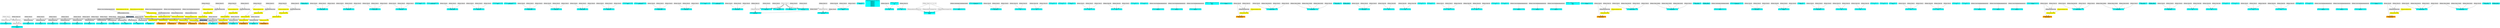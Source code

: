 digraph G {
node0 [shape="box" color="cyan" style="filled" label="VFXExpressionCombine Float2
Count_a"]
node1 [shape="box" label="VFXExpressionMax Float"]
node2 [shape="box" label="VFXValue`1 Float (3)"]
node3 [shape="box" color="lightslategray" style="filled" label="VFXValue`1 Float (0)"]
node4 [shape="box" color="cyan" style="filled" label="VFXExpressionCombine Float2
Delay_a"]
node5 [shape="box" color="lightgray" style="filled" label="VFXExpressionMax Float"]
node6 [shape="box" color="lightgray" style="filled" label="VFXValue`1 Float (0)"]
node7 [shape="box" color="cyan" style="filled" label="VFXExpressionCombine Float2
Count_a"]
node8 [shape="box" color="lightgray" style="filled" label="VFXExpressionMax Float"]
node9 [shape="box" color="lightgray" style="filled" label="VFXValue`1 Float (3)"]
node10 [shape="box" color="cyan" style="filled" label="VFXExpressionCombine Float2
Delay_a"]
node11 [shape="box" color="lightgray" style="filled" label="VFXExpressionMax Float"]
node12 [shape="box" color="lightgray" style="filled" label="VFXValue`1 Float (0)"]
node13 [shape="box" color="cyan" style="filled" label="VFXExpressionCombine Float2
Count_a"]
node14 [shape="box" color="lightgray" style="filled" label="VFXExpressionMax Float"]
node15 [shape="box" color="lightgray" style="filled" label="VFXValue`1 Float (3)"]
node16 [shape="box" color="cyan" style="filled" label="VFXExpressionCombine Float2
Delay_a"]
node17 [shape="box" color="lightgray" style="filled" label="VFXExpressionMax Float"]
node18 [shape="box" color="lightgray" style="filled" label="VFXValue`1 Float (0)"]
node19 [shape="box" color="cyan" style="filled" label="VFXExpressionCombine Float2
Count_a"]
node20 [shape="box" label="VFXExpressionMax Float"]
node21 [shape="box" label="VFXExpressionMul Float"]
node22 [shape="box" color="lightgray" style="filled" label="VFXValue`1 Float (1,67)"]
node23 [shape="box" color="cyan" style="filled" label="VFXExpressionCombine Float2
Delay_a"]
node24 [shape="box" color="lightgray" style="filled" label="VFXExpressionMax Float"]
node25 [shape="box" color="lightgray" style="filled" label="VFXValue`1 Float (0)"]
node26 [shape="box" color="cyan" style="filled" label="VFXValue`1 Float (0,1)
DelayBeforeLoop"]
node27 [shape="box" color="cyan" style="filled" label="VFXExpressionCombine Float2
Count_a"]
node28 [shape="box" color="lightgray" style="filled" label="VFXExpressionMax Float"]
node29 [shape="box" color="lightgray" style="filled" label="VFXValue`1 Float (3)"]
node30 [shape="box" color="cyan" style="filled" label="VFXExpressionCombine Float2
Delay_a"]
node31 [shape="box" color="lightgray" style="filled" label="VFXExpressionMax Float"]
node32 [shape="box" color="lightgray" style="filled" label="VFXValue`1 Float (0)"]
node33 [shape="box" color="cyan" style="filled" label="VFXExpressionCombine Float2
Count_a"]
node34 [shape="box" color="lightgray" style="filled" label="VFXExpressionMax Float"]
node35 [shape="box" color="lightgray" style="filled" label="VFXValue`1 Float (3)"]
node36 [shape="box" color="cyan" style="filled" label="VFXExpressionCombine Float2
Delay_a"]
node37 [shape="box" color="lightgray" style="filled" label="VFXExpressionMax Float"]
node38 [shape="box" color="lightgray" style="filled" label="VFXValue`1 Float (0)"]
node39 [shape="box" color="cyan" style="filled" label="VFXExpressionCombine Float3
bounds_center"]
node40 [shape="box" color="lightgray" style="filled" label="VFXValue`1 Float (0)"]
node41 [shape="box" color="lightgray" style="filled" label="VFXValue`1 Float (1)"]
node42 [shape="box" color="lightgray" style="filled" label="VFXValue`1 Float (0)"]
node43 [shape="box" color="cyan" style="filled" label="VFXExpressionCombine Float3
bounds_size"]
node44 [shape="box" color="lightgray" style="filled" label="VFXValue`1 Float (2)"]
node45 [shape="box" color="lightgray" style="filled" label="VFXValue`1 Float (3)"]
node46 [shape="box" color="lightgray" style="filled" label="VFXValue`1 Float (2)"]
node47 [shape="box" color="cyan" style="filled" label="VFXExpressionCombine Float3
bounds_center"]
node48 [shape="box" color="lightgray" style="filled" label="VFXValue`1 Float (0)"]
node49 [shape="box" color="lightgray" style="filled" label="VFXValue`1 Float (1)"]
node50 [shape="box" color="lightgray" style="filled" label="VFXValue`1 Float (0)"]
node51 [shape="box" color="cyan" style="filled" label="VFXExpressionCombine Float3
bounds_size"]
node52 [shape="box" color="lightgray" style="filled" label="VFXValue`1 Float (2)"]
node53 [shape="box" color="lightgray" style="filled" label="VFXValue`1 Float (3)"]
node54 [shape="box" color="lightgray" style="filled" label="VFXValue`1 Float (2)"]
node55 [shape="box" color="cyan" style="filled" label="VFXMeshValue Mesh (19658)
mesh"]
node56 [shape="box" color="cyan" style="filled" label="VFXValue`1 Uint32 (4294967295)
subMeshMask"]
node57 [shape="box" color="cyan" style="filled" label="VFXExpressionCombine Float3
bounds_center"]
node58 [shape="box" color="lightgray" style="filled" label="VFXValue`1 Float (0)"]
node59 [shape="box" color="lightgray" style="filled" label="VFXValue`1 Float (1)"]
node60 [shape="box" color="lightgray" style="filled" label="VFXValue`1 Float (0)"]
node61 [shape="box" color="cyan" style="filled" label="VFXExpressionCombine Float3
bounds_size"]
node62 [shape="box" color="lightgray" style="filled" label="VFXValue`1 Float (2)"]
node63 [shape="box" color="lightgray" style="filled" label="VFXValue`1 Float (3)"]
node64 [shape="box" color="lightgray" style="filled" label="VFXValue`1 Float (2)"]
node65 [shape="box" color="cyan" style="filled" label="VFXMeshValue Mesh (21586)
mesh"]
node66 [shape="box" color="cyan" style="filled" label="VFXValue`1 Uint32 (4294967295)
subMeshMask"]
node67 [shape="box" color="cyan" style="filled" label="VFXExpressionCombine Float3
bounds_center"]
node68 [shape="box" color="lightgray" style="filled" label="VFXValue`1 Float (0)"]
node69 [shape="box" color="lightgray" style="filled" label="VFXValue`1 Float (1)"]
node70 [shape="box" color="lightgray" style="filled" label="VFXValue`1 Float (0)"]
node71 [shape="box" color="cyan" style="filled" label="VFXExpressionCombine Float3
bounds_size"]
node72 [shape="box" color="lightgray" style="filled" label="VFXValue`1 Float (2)"]
node73 [shape="box" color="lightgray" style="filled" label="VFXValue`1 Float (3)"]
node74 [shape="box" color="lightgray" style="filled" label="VFXValue`1 Float (2)"]
node75 [shape="box" color="cyan" style="filled" label="VFXExpressionCombine Float3
bounds_center"]
node76 [shape="box" color="lightgray" style="filled" label="VFXValue`1 Float (0)"]
node77 [shape="box" color="lightgray" style="filled" label="VFXValue`1 Float (1)"]
node78 [shape="box" color="lightgray" style="filled" label="VFXValue`1 Float (0)"]
node79 [shape="box" color="cyan" style="filled" label="VFXExpressionCombine Float3
bounds_size"]
node80 [shape="box" color="lightgray" style="filled" label="VFXValue`1 Float (2)"]
node81 [shape="box" color="lightgray" style="filled" label="VFXValue`1 Float (3)"]
node82 [shape="box" color="lightgray" style="filled" label="VFXValue`1 Float (2)"]
node83 [shape="box" color="cyan" style="filled" label="VFXMeshValue Mesh (19658)
mesh"]
node84 [shape="box" color="cyan" style="filled" label="VFXValue`1 Uint32 (4294967295)
subMeshMask"]
node85 [shape="box" color="cyan" style="filled" label="VFXExpressionCombine Float3
bounds_center"]
node86 [shape="box" color="lightgray" style="filled" label="VFXValue`1 Float (0)"]
node87 [shape="box" color="lightgray" style="filled" label="VFXValue`1 Float (1)"]
node88 [shape="box" color="lightgray" style="filled" label="VFXValue`1 Float (0)"]
node89 [shape="box" color="cyan" style="filled" label="VFXExpressionCombine Float3
bounds_size"]
node90 [shape="box" color="lightgray" style="filled" label="VFXValue`1 Float (2)"]
node91 [shape="box" color="lightgray" style="filled" label="VFXValue`1 Float (3)"]
node92 [shape="box" color="lightgray" style="filled" label="VFXValue`1 Float (2)"]
node93 [shape="box" color="cyan" style="filled" label="VFXMeshValue Mesh (21586)
mesh"]
node94 [shape="box" color="cyan" style="filled" label="VFXValue`1 Uint32 (4294967295)
subMeshMask"]
node95 [shape="box" color="cyan" style="filled" label="VFXExpressionCombine Float3
Box_center_a"]
node96 [shape="box" color="lightgray" style="filled" label="VFXValue`1 Float (0)"]
node97 [shape="box" color="lightgray" style="filled" label="VFXValue`1 Float (0)"]
node98 [shape="box" color="lightgray" style="filled" label="VFXValue`1 Float (0)"]
node99 [shape="box" color="cyan" style="filled" label="VFXExpressionCombine Float3
Box_size_a"]
node100 [shape="box" label="VFXValue`1 Float (1)"]
node101 [shape="box" color="lightgray" style="filled" label="VFXValue`1 Float (0)"]
node102 [shape="box" color="cyan" style="filled" label="VFXExpressionCombine Float3
Angle_b"]
node103 [shape="box" color="lightgray" style="filled" label="VFXValue`1 Float (90)"]
node104 [shape="box" color="lightgray" style="filled" label="VFXValue`1 Float (0)"]
node105 [shape="box" color="lightgray" style="filled" label="VFXValue`1 Float (0)"]
node106 [shape="box" color="cyan" style="filled" label="VFXValue`1 Float (3)
Lifetime_c"]
node107 [shape="box" color="cyan" style="filled" label="VFXBuiltInExpression Float (DeltaTime)
deltaTime_a
deltaTime_a
deltaTime_b
deltaTime_a
deltaTime_a
deltaTime_a
deltaTime_b
deltaTime_a"]
node108 [shape="box" color="cyan" style="filled" label="VFXValue`1 Float (2,5)
A_a
A_a"]
node109 [shape="box" color="cyan" style="filled" label="VFXExpressionMul Float
B_a"]
node110 [shape="box" color="lightgray" style="filled" label="VFXValue`1 Float (1,5)"]
node111 [shape="box" color="cyan" style="filled" label="VFXExpressionCombine Float3
Color_b
Color_b"]
node112 [shape="box" label="VFXExpressionExtractComponent Float"]
node113 [shape="box" label="VFXValue`1 Float4 ((1.4, 3.7, 4.2, 1.0))"]
node114 [shape="box" label="VFXExpressionExtractComponent Float"]
node115 [shape="box" label="VFXExpressionExtractComponent Float"]
node116 [shape="box" color="cyan" style="filled" label="VFXExpressionBakeGradient Float
Color_c"]
node117 [shape="box" color="lightgray" style="filled" label="VFXValue`1 ColorGradient (UnityEngine.Gradient)"]
node118 [shape="box" color="cyan" style="filled" label="VFXTexture2DValue Texture2D (796)
mainTexture"]
node119 [shape="box" color="cyan" style="filled" label="VFXExpressionCombine Float3
Box_center_a"]
node120 [shape="box" color="lightgray" style="filled" label="VFXValue`1 Float (0)"]
node121 [shape="box" color="lightgray" style="filled" label="VFXValue`1 Float (0)"]
node122 [shape="box" color="lightgray" style="filled" label="VFXValue`1 Float (0)"]
node123 [shape="box" color="cyan" style="filled" label="VFXExpressionCombine Float3
Box_size_a"]
node124 [shape="box" color="lightgray" style="filled" label="VFXValue`1 Float (0)"]
node125 [shape="box" color="cyan" style="filled" label="VFXExpressionCombine Float2
A_b"]
node126 [shape="box" color="lightgray" style="filled" label="VFXValue`1 Float (-75)"]
node127 [shape="box" color="lightgray" style="filled" label="VFXValue`1 Float (20)"]
node128 [shape="box" color="cyan" style="filled" label="VFXExpressionCombine Float2
B_b"]
node129 [shape="box" color="lightgray" style="filled" label="VFXValue`1 Float (-105)"]
node130 [shape="box" color="lightgray" style="filled" label="VFXValue`1 Float (-20)"]
node131 [shape="box" color="cyan" style="filled" label="VFXValue`1 Float (1,6)
A_c"]
node132 [shape="box" color="cyan" style="filled" label="VFXValue`1 Float (1,8)
B_c"]
node133 [shape="box" color="cyan" style="filled" label="VFXValue`1 Float (10)
Rate_a"]
node134 [shape="box" color="cyan" style="filled" label="VFXExpressionCombine Float3
A_a"]
node135 [shape="box" color="lightgray" style="filled" label="VFXValue`1 Float (1)"]
node136 [shape="box" color="lightgray" style="filled" label="VFXValue`1 Float (1)"]
node137 [shape="box" color="lightgray" style="filled" label="VFXValue`1 Float (1)"]
node138 [shape="box" color="cyan" style="filled" label="VFXExpressionCombine Float3
B_a"]
node139 [shape="box" color="lightgray" style="filled" label="VFXValue`1 Float (0,8)"]
node140 [shape="box" color="lightgray" style="filled" label="VFXValue`1 Float (0,8)"]
node141 [shape="box" color="lightgray" style="filled" label="VFXValue`1 Float (1)"]
node142 [shape="box" color="cyan" style="filled" label="VFXValue`1 Float (0,1)
A_b"]
node143 [shape="box" color="cyan" style="filled" label="VFXValue`1 Float (0,3)
B_b"]
node144 [shape="box" color="cyan" style="filled" label="VFXExpressionBakeCurve Float4
Scale_x_c"]
node145 [shape="box" color="lightgray" style="filled" label="VFXValue`1 Curve (UnityEngine.AnimationCurve)"]
node146 [shape="box" color="cyan" style="filled" label="VFXExpressionBakeCurve Float4
Scale_y_c"]
node147 [shape="box" color="lightgray" style="filled" label="VFXValue`1 Curve (UnityEngine.AnimationCurve)"]
node148 [shape="box" color="cyan" style="filled" label="VFXExpressionBakeCurve Float4
Scale_z_c"]
node149 [shape="box" color="lightgray" style="filled" label="VFXValue`1 Curve (UnityEngine.AnimationCurve)"]
node150 [shape="box" color="cyan" style="filled" label="VFXValue`1 Float4 ((0.5, 1.3, 2.0, 1.0))
Color_
Color_"]
node151 [shape="box" color="cyan" style="filled" label="VFXTexture2DValue Texture2D (0)
MainTex_"]
node152 [shape="box" color="cyan" style="filled" label="VFXExpressionMin Float
AlphaClip_"]
node153 [shape="box" color="lightgray" style="filled" label="VFXExpressionMax Float"]
node154 [shape="box" color="lightgray" style="filled" label="VFXValue`1 Float (0,62)"]
node155 [shape="box" color="lightslategray" style="filled" label="VFXValue`1 Float (1)"]
node156 [shape="box" color="orange" style="filled" label="VFXExpressionMin Float
DissolveCount_"]
node157 [shape="box" color="yellow" style="filled" label="VFXExpressionMax Float"]
node158 [shape="box" color="yellow" style="filled" label="VFXExpressionSampleCurve Float"]
node159 [shape="box" color="lightgray" style="filled" label="VFXExpressionBakeCurve Float4"]
node160 [shape="box" color="lightgray" style="filled" label="VFXValue`1 Curve (UnityEngine.AnimationCurve)"]
node161 [shape="box" color="yellow" style="filled" label="VFXExpressionDivide Float"]
node162 [shape="box" color="yellow" style="filled" label="VFXAttributeExpression Float (age)"]
node163 [shape="box" color="yellow" style="filled" label="VFXAttributeExpression Float (lifetime)"]
node164 [shape="box" color="orange" style="filled" label="VFXExpressionMin Float
DissolveWidth_"]
node165 [shape="box" color="yellow" style="filled" label="VFXExpressionMax Float"]
node166 [shape="box" color="yellow" style="filled" label="VFXExpressionAdd Float"]
node167 [shape="box" color="lightgray" style="filled" label="VFXValue`1 Float (0,2)"]
node168 [shape="box" color="yellow" style="filled" label="VFXExpressionMul Float"]
node169 [shape="box" color="yellow" style="filled" label="VFXExpressionRandom Float"]
node170 [shape="box" color="lightgray" style="filled" label="VFXExpressionSubtract Float"]
node171 [shape="box" color="lightgray" style="filled" label="VFXValue`1 Float (0,7)"]
node172 [shape="box" color="orange" style="filled" label="VFXExpressionAdd Float
DissolveScale_"]
node173 [shape="box" color="lightgray" style="filled" label="VFXValue`1 Float (8)"]
node174 [shape="box" color="yellow" style="filled" label="VFXExpressionMul Float"]
node175 [shape="box" color="yellow" style="filled" label="VFXExpressionRandom Float"]
node176 [shape="box" color="lightgray" style="filled" label="VFXExpressionSubtract Float"]
node177 [shape="box" color="lightgray" style="filled" label="VFXValue`1 Float (12)"]
node178 [shape="box" color="cyan" style="filled" label="VFXExpressionCombine Float4
DissolveColor_"]
node179 [shape="box" color="lightgray" style="filled" label="VFXValue`1 Float (0)"]
node180 [shape="box" color="lightgray" style="filled" label="VFXValue`1 Float (0,642719)"]
node181 [shape="box" color="lightgray" style="filled" label="VFXValue`1 Float (1)"]
node182 [shape="box" color="lightgray" style="filled" label="VFXValue`1 Float (0)"]
node183 [shape="box" color="cyan" style="filled" label="VFXExpressionCombine Float4
FresnelColor_"]
node184 [shape="box" color="lightgray" style="filled" label="VFXValue`1 Float (1,209014)"]
node185 [shape="box" color="lightgray" style="filled" label="VFXValue`1 Float (1,730332)"]
node186 [shape="box" color="lightgray" style="filled" label="VFXValue`1 Float (2,42912)"]
node187 [shape="box" color="lightgray" style="filled" label="VFXValue`1 Float (0)"]
node188 [shape="box" color="cyan" style="filled" label="VFXValue`1 Float (-0,6)
FresnelPower_"]
node189 [shape="box" color="cyan" style="filled" label="VFXValue`1 Float (2)
FresnelMaskPower_"]
node190 [shape="box" color="cyan" style="filled" label="VFXExpressionCombine Float3
Box_center_a"]
node191 [shape="box" color="lightgray" style="filled" label="VFXValue`1 Float (0)"]
node192 [shape="box" color="lightgray" style="filled" label="VFXValue`1 Float (0)"]
node193 [shape="box" color="lightgray" style="filled" label="VFXValue`1 Float (0)"]
node194 [shape="box" color="cyan" style="filled" label="VFXExpressionCombine Float3
Box_size_a"]
node195 [shape="box" label="VFXExpressionMul Float"]
node196 [shape="box" color="lightgray" style="filled" label="VFXValue`1 Float (1,2)"]
node197 [shape="box" color="lightgray" style="filled" label="VFXValue`1 Float (0)"]
node198 [shape="box" color="cyan" style="filled" label="VFXExpressionCombine Float2
A_b"]
node199 [shape="box" color="lightgray" style="filled" label="VFXValue`1 Float (-90)"]
node200 [shape="box" color="lightgray" style="filled" label="VFXValue`1 Float (360)"]
node201 [shape="box" color="cyan" style="filled" label="VFXExpressionCombine Float2
B_b"]
node202 [shape="box" color="lightgray" style="filled" label="VFXValue`1 Float (-90)"]
node203 [shape="box" color="lightgray" style="filled" label="VFXValue`1 Float (-360)"]
node204 [shape="box" color="cyan" style="filled" label="VFXValue`1 Float (2,3)
A_c"]
node205 [shape="box" color="cyan" style="filled" label="VFXValue`1 Float (2,5)
B_c"]
node206 [shape="box" color="cyan" style="filled" label="VFXExpressionCombine Float3
A_a"]
node207 [shape="box" color="lightgray" style="filled" label="VFXValue`1 Float (1)"]
node208 [shape="box" color="lightgray" style="filled" label="VFXValue`1 Float (1)"]
node209 [shape="box" color="lightgray" style="filled" label="VFXValue`1 Float (0,8)"]
node210 [shape="box" color="cyan" style="filled" label="VFXExpressionCombine Float3
B_a"]
node211 [shape="box" color="lightgray" style="filled" label="VFXValue`1 Float (0,8)"]
node212 [shape="box" color="lightgray" style="filled" label="VFXValue`1 Float (0,8)"]
node213 [shape="box" color="lightgray" style="filled" label="VFXValue`1 Float (0,6)"]
node214 [shape="box" color="cyan" style="filled" label="VFXValue`1 Float (0,2)
A_b"]
node215 [shape="box" color="cyan" style="filled" label="VFXValue`1 Float (0,4)
B_b"]
node216 [shape="box" color="cyan" style="filled" label="VFXExpressionBakeCurve Float4
Scale_x_c"]
node217 [shape="box" color="lightgray" style="filled" label="VFXValue`1 Curve (UnityEngine.AnimationCurve)"]
node218 [shape="box" color="cyan" style="filled" label="VFXExpressionBakeCurve Float4
Scale_y_c"]
node219 [shape="box" color="lightgray" style="filled" label="VFXValue`1 Curve (UnityEngine.AnimationCurve)"]
node220 [shape="box" color="cyan" style="filled" label="VFXExpressionBakeCurve Float4
Scale_z_c"]
node221 [shape="box" color="lightgray" style="filled" label="VFXValue`1 Curve (UnityEngine.AnimationCurve)"]
node222 [shape="box" color="cyan" style="filled" label="VFXValue`1 Float4 ((1.2, 1.5, 1.7, 1.0))
Color_
Color_"]
node223 [shape="box" color="cyan" style="filled" label="VFXTexture2DValue Texture2D (0)
MainTex_"]
node224 [shape="box" color="cyan" style="filled" label="VFXExpressionMin Float
AlphaClip_"]
node225 [shape="box" color="lightgray" style="filled" label="VFXExpressionMax Float"]
node226 [shape="box" color="lightgray" style="filled" label="VFXValue`1 Float (0,62)"]
node227 [shape="box" color="orange" style="filled" label="VFXExpressionMin Float
DissolveCount_"]
node228 [shape="box" color="yellow" style="filled" label="VFXExpressionMax Float"]
node229 [shape="box" color="yellow" style="filled" label="VFXExpressionSampleCurve Float"]
node230 [shape="box" color="lightgray" style="filled" label="VFXExpressionBakeCurve Float4"]
node231 [shape="box" color="lightgray" style="filled" label="VFXValue`1 Curve (UnityEngine.AnimationCurve)"]
node232 [shape="box" color="orange" style="filled" label="VFXExpressionMin Float
DissolveWidth_"]
node233 [shape="box" color="yellow" style="filled" label="VFXExpressionMax Float"]
node234 [shape="box" color="yellow" style="filled" label="VFXExpressionAdd Float"]
node235 [shape="box" color="lightgray" style="filled" label="VFXValue`1 Float (0,2)"]
node236 [shape="box" color="yellow" style="filled" label="VFXExpressionMul Float"]
node237 [shape="box" color="yellow" style="filled" label="VFXExpressionRandom Float"]
node238 [shape="box" color="lightgray" style="filled" label="VFXExpressionSubtract Float"]
node239 [shape="box" color="lightgray" style="filled" label="VFXValue`1 Float (0,7)"]
node240 [shape="box" color="orange" style="filled" label="VFXExpressionAdd Float
DissolveScale_"]
node241 [shape="box" color="lightgray" style="filled" label="VFXValue`1 Float (8)"]
node242 [shape="box" color="yellow" style="filled" label="VFXExpressionMul Float"]
node243 [shape="box" color="yellow" style="filled" label="VFXExpressionRandom Float"]
node244 [shape="box" color="lightgray" style="filled" label="VFXExpressionSubtract Float"]
node245 [shape="box" color="lightgray" style="filled" label="VFXValue`1 Float (12)"]
node246 [shape="box" color="cyan" style="filled" label="VFXExpressionCombine Float4
DissolveColor_"]
node247 [shape="box" color="lightgray" style="filled" label="VFXValue`1 Float (0)"]
node248 [shape="box" color="lightgray" style="filled" label="VFXValue`1 Float (0,642719)"]
node249 [shape="box" color="lightgray" style="filled" label="VFXValue`1 Float (1)"]
node250 [shape="box" color="lightgray" style="filled" label="VFXValue`1 Float (0)"]
node251 [shape="box" color="cyan" style="filled" label="VFXExpressionCombine Float4
FresnelColor_"]
node252 [shape="box" color="lightgray" style="filled" label="VFXValue`1 Float (1,209014)"]
node253 [shape="box" color="lightgray" style="filled" label="VFXValue`1 Float (1,730332)"]
node254 [shape="box" color="lightgray" style="filled" label="VFXValue`1 Float (2,42912)"]
node255 [shape="box" color="lightgray" style="filled" label="VFXValue`1 Float (0)"]
node256 [shape="box" color="cyan" style="filled" label="VFXValue`1 Float (-0,6)
FresnelPower_"]
node257 [shape="box" color="cyan" style="filled" label="VFXValue`1 Float (0)
FresnelMaskPower_"]
node258 [shape="box" color="cyan" style="filled" label="VFXExpressionMul Float
B_a"]
node259 [shape="box" color="lightgray" style="filled" label="VFXValue`1 Float (1,5)"]
node260 [shape="box" color="cyan" style="filled" label="VFXExpressionBakeGradient Float
Color_c"]
node261 [shape="box" color="lightgray" style="filled" label="VFXValue`1 ColorGradient (UnityEngine.Gradient)"]
node262 [shape="box" color="cyan" style="filled" label="VFXTexture2DValue Texture2D (796)
mainTexture"]
node263 [shape="box" color="cyan" style="filled" label="VFXExpressionCombine Float3
Box_center_a"]
node264 [shape="box" color="lightgray" style="filled" label="VFXValue`1 Float (0)"]
node265 [shape="box" color="lightgray" style="filled" label="VFXValue`1 Float (0)"]
node266 [shape="box" color="lightgray" style="filled" label="VFXValue`1 Float (0)"]
node267 [shape="box" color="cyan" style="filled" label="VFXExpressionCombine Float3
Box_size_a"]
node268 [shape="box" color="lightgray" style="filled" label="VFXValue`1 Float (0)"]
node269 [shape="box" color="cyan" style="filled" label="VFXExpressionCombine Float3
Angle_b"]
node270 [shape="box" color="lightgray" style="filled" label="VFXValue`1 Float (90)"]
node271 [shape="box" color="lightgray" style="filled" label="VFXValue`1 Float (0)"]
node272 [shape="box" color="lightgray" style="filled" label="VFXValue`1 Float (0)"]
node273 [shape="box" color="cyan" style="filled" label="VFXValue`1 Float (3)
Lifetime_c"]
node274 [shape="box" color="cyan" style="filled" label="VFXExpressionCombine Float3
Box_center_a"]
node275 [shape="box" color="lightgray" style="filled" label="VFXValue`1 Float (0)"]
node276 [shape="box" color="lightgray" style="filled" label="VFXValue`1 Float (0)"]
node277 [shape="box" color="lightgray" style="filled" label="VFXValue`1 Float (0)"]
node278 [shape="box" color="cyan" style="filled" label="VFXExpressionCombine Float3
Box_size_a"]
node279 [shape="box" color="lightgray" style="filled" label="VFXValue`1 Float (0)"]
node280 [shape="box" color="cyan" style="filled" label="VFXExpressionCombine Float2
A_b"]
node281 [shape="box" color="lightgray" style="filled" label="VFXValue`1 Float (-75)"]
node282 [shape="box" color="lightgray" style="filled" label="VFXValue`1 Float (20)"]
node283 [shape="box" color="cyan" style="filled" label="VFXExpressionCombine Float2
B_b"]
node284 [shape="box" color="lightgray" style="filled" label="VFXValue`1 Float (-105)"]
node285 [shape="box" color="lightgray" style="filled" label="VFXValue`1 Float (-20)"]
node286 [shape="box" color="cyan" style="filled" label="VFXValue`1 Float (1,6)
A_c"]
node287 [shape="box" color="cyan" style="filled" label="VFXValue`1 Float (1,8)
B_c"]
node288 [shape="box" color="cyan" style="filled" label="VFXValue`1 Float (10)
Rate_a"]
node289 [shape="box" color="cyan" style="filled" label="VFXExpressionCombine Float3
A_a"]
node290 [shape="box" color="lightgray" style="filled" label="VFXValue`1 Float (1)"]
node291 [shape="box" color="lightgray" style="filled" label="VFXValue`1 Float (1)"]
node292 [shape="box" color="lightgray" style="filled" label="VFXValue`1 Float (1)"]
node293 [shape="box" color="cyan" style="filled" label="VFXExpressionCombine Float3
B_a"]
node294 [shape="box" color="lightgray" style="filled" label="VFXValue`1 Float (0,8)"]
node295 [shape="box" color="lightgray" style="filled" label="VFXValue`1 Float (0,8)"]
node296 [shape="box" color="lightgray" style="filled" label="VFXValue`1 Float (1)"]
node297 [shape="box" color="cyan" style="filled" label="VFXValue`1 Float (0,1)
A_b"]
node298 [shape="box" color="cyan" style="filled" label="VFXValue`1 Float (0,3)
B_b"]
node299 [shape="box" color="cyan" style="filled" label="VFXExpressionBakeCurve Float4
Scale_x_c"]
node300 [shape="box" color="lightgray" style="filled" label="VFXValue`1 Curve (UnityEngine.AnimationCurve)"]
node301 [shape="box" color="cyan" style="filled" label="VFXExpressionBakeCurve Float4
Scale_y_c"]
node302 [shape="box" color="lightgray" style="filled" label="VFXValue`1 Curve (UnityEngine.AnimationCurve)"]
node303 [shape="box" color="cyan" style="filled" label="VFXExpressionBakeCurve Float4
Scale_z_c"]
node304 [shape="box" color="lightgray" style="filled" label="VFXValue`1 Curve (UnityEngine.AnimationCurve)"]
node305 [shape="box" color="cyan" style="filled" label="VFXTexture2DValue Texture2D (0)
MainTex_"]
node306 [shape="box" color="cyan" style="filled" label="VFXExpressionMin Float
AlphaClip_"]
node307 [shape="box" color="lightgray" style="filled" label="VFXExpressionMax Float"]
node308 [shape="box" color="lightgray" style="filled" label="VFXValue`1 Float (0,62)"]
node309 [shape="box" color="orange" style="filled" label="VFXExpressionMin Float
DissolveCount_"]
node310 [shape="box" color="yellow" style="filled" label="VFXExpressionMax Float"]
node311 [shape="box" color="yellow" style="filled" label="VFXExpressionSampleCurve Float"]
node312 [shape="box" color="lightgray" style="filled" label="VFXExpressionBakeCurve Float4"]
node313 [shape="box" color="lightgray" style="filled" label="VFXValue`1 Curve (UnityEngine.AnimationCurve)"]
node314 [shape="box" color="orange" style="filled" label="VFXExpressionMin Float
DissolveWidth_"]
node315 [shape="box" color="yellow" style="filled" label="VFXExpressionMax Float"]
node316 [shape="box" color="yellow" style="filled" label="VFXExpressionAdd Float"]
node317 [shape="box" color="lightgray" style="filled" label="VFXValue`1 Float (0,2)"]
node318 [shape="box" color="yellow" style="filled" label="VFXExpressionMul Float"]
node319 [shape="box" color="yellow" style="filled" label="VFXExpressionRandom Float"]
node320 [shape="box" color="lightgray" style="filled" label="VFXExpressionSubtract Float"]
node321 [shape="box" color="lightgray" style="filled" label="VFXValue`1 Float (0,7)"]
node322 [shape="box" color="orange" style="filled" label="VFXExpressionAdd Float
DissolveScale_"]
node323 [shape="box" color="lightgray" style="filled" label="VFXValue`1 Float (8)"]
node324 [shape="box" color="yellow" style="filled" label="VFXExpressionMul Float"]
node325 [shape="box" color="yellow" style="filled" label="VFXExpressionRandom Float"]
node326 [shape="box" color="lightgray" style="filled" label="VFXExpressionSubtract Float"]
node327 [shape="box" color="lightgray" style="filled" label="VFXValue`1 Float (12)"]
node328 [shape="box" color="cyan" style="filled" label="VFXExpressionCombine Float4
DissolveColor_"]
node329 [shape="box" color="lightgray" style="filled" label="VFXValue`1 Float (0)"]
node330 [shape="box" color="lightgray" style="filled" label="VFXValue`1 Float (0,642719)"]
node331 [shape="box" color="lightgray" style="filled" label="VFXValue`1 Float (1)"]
node332 [shape="box" color="lightgray" style="filled" label="VFXValue`1 Float (0)"]
node333 [shape="box" color="cyan" style="filled" label="VFXExpressionCombine Float4
FresnelColor_"]
node334 [shape="box" color="lightgray" style="filled" label="VFXValue`1 Float (1,209014)"]
node335 [shape="box" color="lightgray" style="filled" label="VFXValue`1 Float (1,730332)"]
node336 [shape="box" color="lightgray" style="filled" label="VFXValue`1 Float (2,42912)"]
node337 [shape="box" color="lightgray" style="filled" label="VFXValue`1 Float (0)"]
node338 [shape="box" color="cyan" style="filled" label="VFXValue`1 Float (-0,6)
FresnelPower_"]
node339 [shape="box" color="cyan" style="filled" label="VFXValue`1 Float (2)
FresnelMaskPower_"]
node340 [shape="box" color="cyan" style="filled" label="VFXExpressionCombine Float3
Box_center_a"]
node341 [shape="box" color="lightgray" style="filled" label="VFXValue`1 Float (0)"]
node342 [shape="box" color="lightgray" style="filled" label="VFXValue`1 Float (0)"]
node343 [shape="box" color="lightgray" style="filled" label="VFXValue`1 Float (0)"]
node344 [shape="box" color="cyan" style="filled" label="VFXExpressionCombine Float3
Box_size_a"]
node345 [shape="box" label="VFXExpressionMul Float"]
node346 [shape="box" color="lightgray" style="filled" label="VFXValue`1 Float (1,2)"]
node347 [shape="box" color="lightgray" style="filled" label="VFXValue`1 Float (0)"]
node348 [shape="box" color="cyan" style="filled" label="VFXExpressionCombine Float2
A_b"]
node349 [shape="box" color="lightgray" style="filled" label="VFXValue`1 Float (-90)"]
node350 [shape="box" color="lightgray" style="filled" label="VFXValue`1 Float (360)"]
node351 [shape="box" color="cyan" style="filled" label="VFXExpressionCombine Float2
B_b"]
node352 [shape="box" color="lightgray" style="filled" label="VFXValue`1 Float (-90)"]
node353 [shape="box" color="lightgray" style="filled" label="VFXValue`1 Float (-360)"]
node354 [shape="box" color="cyan" style="filled" label="VFXValue`1 Float (2,3)
A_c"]
node355 [shape="box" color="cyan" style="filled" label="VFXValue`1 Float (2,5)
B_c"]
node356 [shape="box" color="cyan" style="filled" label="VFXExpressionCombine Float3
A_a"]
node357 [shape="box" color="lightgray" style="filled" label="VFXValue`1 Float (1)"]
node358 [shape="box" color="lightgray" style="filled" label="VFXValue`1 Float (1)"]
node359 [shape="box" color="lightgray" style="filled" label="VFXValue`1 Float (0,8)"]
node360 [shape="box" color="cyan" style="filled" label="VFXExpressionCombine Float3
B_a"]
node361 [shape="box" color="lightgray" style="filled" label="VFXValue`1 Float (0,8)"]
node362 [shape="box" color="lightgray" style="filled" label="VFXValue`1 Float (0,8)"]
node363 [shape="box" color="lightgray" style="filled" label="VFXValue`1 Float (0,6)"]
node364 [shape="box" color="cyan" style="filled" label="VFXValue`1 Float (0,2)
A_b"]
node365 [shape="box" color="cyan" style="filled" label="VFXValue`1 Float (0,4)
B_b"]
node366 [shape="box" color="cyan" style="filled" label="VFXExpressionBakeCurve Float4
Scale_x_c"]
node367 [shape="box" color="lightgray" style="filled" label="VFXValue`1 Curve (UnityEngine.AnimationCurve)"]
node368 [shape="box" color="cyan" style="filled" label="VFXExpressionBakeCurve Float4
Scale_y_c"]
node369 [shape="box" color="lightgray" style="filled" label="VFXValue`1 Curve (UnityEngine.AnimationCurve)"]
node370 [shape="box" color="cyan" style="filled" label="VFXExpressionBakeCurve Float4
Scale_z_c"]
node371 [shape="box" color="lightgray" style="filled" label="VFXValue`1 Curve (UnityEngine.AnimationCurve)"]
node372 [shape="box" color="cyan" style="filled" label="VFXTexture2DValue Texture2D (0)
MainTex_"]
node373 [shape="box" color="cyan" style="filled" label="VFXExpressionMin Float
AlphaClip_"]
node374 [shape="box" color="lightgray" style="filled" label="VFXExpressionMax Float"]
node375 [shape="box" color="lightgray" style="filled" label="VFXValue`1 Float (0,62)"]
node376 [shape="box" color="orange" style="filled" label="VFXExpressionMin Float
DissolveCount_"]
node377 [shape="box" color="yellow" style="filled" label="VFXExpressionMax Float"]
node378 [shape="box" color="yellow" style="filled" label="VFXExpressionSampleCurve Float"]
node379 [shape="box" color="lightgray" style="filled" label="VFXExpressionBakeCurve Float4"]
node380 [shape="box" color="lightgray" style="filled" label="VFXValue`1 Curve (UnityEngine.AnimationCurve)"]
node381 [shape="box" color="orange" style="filled" label="VFXExpressionMin Float
DissolveWidth_"]
node382 [shape="box" color="yellow" style="filled" label="VFXExpressionMax Float"]
node383 [shape="box" color="yellow" style="filled" label="VFXExpressionAdd Float"]
node384 [shape="box" color="lightgray" style="filled" label="VFXValue`1 Float (0,2)"]
node385 [shape="box" color="yellow" style="filled" label="VFXExpressionMul Float"]
node386 [shape="box" color="yellow" style="filled" label="VFXExpressionRandom Float"]
node387 [shape="box" color="lightgray" style="filled" label="VFXExpressionSubtract Float"]
node388 [shape="box" color="lightgray" style="filled" label="VFXValue`1 Float (0,7)"]
node389 [shape="box" color="orange" style="filled" label="VFXExpressionAdd Float
DissolveScale_"]
node390 [shape="box" color="lightgray" style="filled" label="VFXValue`1 Float (8)"]
node391 [shape="box" color="yellow" style="filled" label="VFXExpressionMul Float"]
node392 [shape="box" color="yellow" style="filled" label="VFXExpressionRandom Float"]
node393 [shape="box" color="lightgray" style="filled" label="VFXExpressionSubtract Float"]
node394 [shape="box" color="lightgray" style="filled" label="VFXValue`1 Float (12)"]
node395 [shape="box" color="cyan" style="filled" label="VFXExpressionCombine Float4
DissolveColor_"]
node396 [shape="box" color="lightgray" style="filled" label="VFXValue`1 Float (0)"]
node397 [shape="box" color="lightgray" style="filled" label="VFXValue`1 Float (0,642719)"]
node398 [shape="box" color="lightgray" style="filled" label="VFXValue`1 Float (1)"]
node399 [shape="box" color="lightgray" style="filled" label="VFXValue`1 Float (0)"]
node400 [shape="box" color="cyan" style="filled" label="VFXExpressionCombine Float4
FresnelColor_"]
node401 [shape="box" color="lightgray" style="filled" label="VFXValue`1 Float (1,209014)"]
node402 [shape="box" color="lightgray" style="filled" label="VFXValue`1 Float (1,730332)"]
node403 [shape="box" color="lightgray" style="filled" label="VFXValue`1 Float (2,42912)"]
node404 [shape="box" color="lightgray" style="filled" label="VFXValue`1 Float (0)"]
node405 [shape="box" color="cyan" style="filled" label="VFXValue`1 Float (-0,6)
FresnelPower_"]
node406 [shape="box" color="cyan" style="filled" label="VFXValue`1 Float (0)
FresnelMaskPower_"]
node1 -> node0 [headlabel="0"]
node1 -> node0 [headlabel="1"]
node2 -> node1 [headlabel="0"]
node3 -> node1 [headlabel="1"]
node5 -> node4 [headlabel="0"]
node5 -> node4 [headlabel="1"]
node6 -> node5 [headlabel="0"]
node3 -> node5 [headlabel="1"]
node8 -> node7 [headlabel="0"]
node8 -> node7 [headlabel="1"]
node9 -> node8 [headlabel="0"]
node3 -> node8 [headlabel="1"]
node11 -> node10 [headlabel="0"]
node11 -> node10 [headlabel="1"]
node12 -> node11 [headlabel="0"]
node3 -> node11 [headlabel="1"]
node14 -> node13 [headlabel="0"]
node14 -> node13 [headlabel="1"]
node15 -> node14 [headlabel="0"]
node3 -> node14 [headlabel="1"]
node17 -> node16 [headlabel="0"]
node17 -> node16 [headlabel="1"]
node18 -> node17 [headlabel="0"]
node3 -> node17 [headlabel="1"]
node20 -> node19 [headlabel="0"]
node20 -> node19 [headlabel="1"]
node21 -> node20 [headlabel="0"]
node3 -> node20 [headlabel="1"]
node2 -> node21 [headlabel="0"]
node22 -> node21 [headlabel="1"]
node24 -> node23 [headlabel="0"]
node24 -> node23 [headlabel="1"]
node25 -> node24 [headlabel="0"]
node3 -> node24 [headlabel="1"]
node28 -> node27 [headlabel="0"]
node28 -> node27 [headlabel="1"]
node29 -> node28 [headlabel="0"]
node3 -> node28 [headlabel="1"]
node31 -> node30 [headlabel="0"]
node31 -> node30 [headlabel="1"]
node32 -> node31 [headlabel="0"]
node3 -> node31 [headlabel="1"]
node34 -> node33 [headlabel="0"]
node34 -> node33 [headlabel="1"]
node35 -> node34 [headlabel="0"]
node3 -> node34 [headlabel="1"]
node37 -> node36 [headlabel="0"]
node37 -> node36 [headlabel="1"]
node38 -> node37 [headlabel="0"]
node3 -> node37 [headlabel="1"]
node40 -> node39 [headlabel="0"]
node41 -> node39 [headlabel="1"]
node42 -> node39 [headlabel="2"]
node44 -> node43 [headlabel="0"]
node45 -> node43 [headlabel="1"]
node46 -> node43 [headlabel="2"]
node48 -> node47 [headlabel="0"]
node49 -> node47 [headlabel="1"]
node50 -> node47 [headlabel="2"]
node52 -> node51 [headlabel="0"]
node53 -> node51 [headlabel="1"]
node54 -> node51 [headlabel="2"]
node58 -> node57 [headlabel="0"]
node59 -> node57 [headlabel="1"]
node60 -> node57 [headlabel="2"]
node62 -> node61 [headlabel="0"]
node63 -> node61 [headlabel="1"]
node64 -> node61 [headlabel="2"]
node68 -> node67 [headlabel="0"]
node69 -> node67 [headlabel="1"]
node70 -> node67 [headlabel="2"]
node72 -> node71 [headlabel="0"]
node73 -> node71 [headlabel="1"]
node74 -> node71 [headlabel="2"]
node76 -> node75 [headlabel="0"]
node77 -> node75 [headlabel="1"]
node78 -> node75 [headlabel="2"]
node80 -> node79 [headlabel="0"]
node81 -> node79 [headlabel="1"]
node82 -> node79 [headlabel="2"]
node86 -> node85 [headlabel="0"]
node87 -> node85 [headlabel="1"]
node88 -> node85 [headlabel="2"]
node90 -> node89 [headlabel="0"]
node91 -> node89 [headlabel="1"]
node92 -> node89 [headlabel="2"]
node96 -> node95 [headlabel="0"]
node97 -> node95 [headlabel="1"]
node98 -> node95 [headlabel="2"]
node100 -> node99 [headlabel="0"]
node101 -> node99 [headlabel="1"]
node100 -> node99 [headlabel="2"]
node103 -> node102 [headlabel="0"]
node104 -> node102 [headlabel="1"]
node105 -> node102 [headlabel="2"]
node108 -> node109 [headlabel="0"]
node110 -> node109 [headlabel="1"]
node112 -> node111 [headlabel="0"]
node114 -> node111 [headlabel="1"]
node115 -> node111 [headlabel="2"]
node113 -> node112 
node113 -> node114 
node113 -> node115 
node117 -> node116 
node120 -> node119 [headlabel="0"]
node121 -> node119 [headlabel="1"]
node122 -> node119 [headlabel="2"]
node100 -> node123 [headlabel="0"]
node124 -> node123 [headlabel="1"]
node100 -> node123 [headlabel="2"]
node126 -> node125 [headlabel="0"]
node127 -> node125 [headlabel="1"]
node129 -> node128 [headlabel="0"]
node130 -> node128 [headlabel="1"]
node135 -> node134 [headlabel="0"]
node136 -> node134 [headlabel="1"]
node137 -> node134 [headlabel="2"]
node139 -> node138 [headlabel="0"]
node140 -> node138 [headlabel="1"]
node141 -> node138 [headlabel="2"]
node145 -> node144 
node147 -> node146 
node149 -> node148 
node153 -> node152 [headlabel="0"]
node155 -> node152 [headlabel="1"]
node154 -> node153 [headlabel="0"]
node3 -> node153 [headlabel="1"]
node157 -> node156 [headlabel="0"]
node155 -> node156 [headlabel="1"]
node158 -> node157 [headlabel="0"]
node3 -> node157 [headlabel="1"]
node159 -> node158 [headlabel="0"]
node161 -> node158 [headlabel="1"]
node160 -> node159 
node162 -> node161 [headlabel="0"]
node163 -> node161 [headlabel="1"]
node165 -> node164 [headlabel="0"]
node155 -> node164 [headlabel="1"]
node166 -> node165 [headlabel="0"]
node3 -> node165 [headlabel="1"]
node167 -> node166 [headlabel="0"]
node168 -> node166 [headlabel="1"]
node169 -> node168 [headlabel="0"]
node170 -> node168 [headlabel="1"]
node171 -> node170 [headlabel="0"]
node167 -> node170 [headlabel="1"]
node173 -> node172 [headlabel="0"]
node174 -> node172 [headlabel="1"]
node175 -> node174 [headlabel="0"]
node176 -> node174 [headlabel="1"]
node177 -> node176 [headlabel="0"]
node173 -> node176 [headlabel="1"]
node179 -> node178 [headlabel="0"]
node180 -> node178 [headlabel="1"]
node181 -> node178 [headlabel="2"]
node182 -> node178 [headlabel="3"]
node184 -> node183 [headlabel="0"]
node185 -> node183 [headlabel="1"]
node186 -> node183 [headlabel="2"]
node187 -> node183 [headlabel="3"]
node191 -> node190 [headlabel="0"]
node192 -> node190 [headlabel="1"]
node193 -> node190 [headlabel="2"]
node195 -> node194 [headlabel="0"]
node197 -> node194 [headlabel="1"]
node195 -> node194 [headlabel="2"]
node100 -> node195 [headlabel="0"]
node196 -> node195 [headlabel="1"]
node199 -> node198 [headlabel="0"]
node200 -> node198 [headlabel="1"]
node202 -> node201 [headlabel="0"]
node203 -> node201 [headlabel="1"]
node207 -> node206 [headlabel="0"]
node208 -> node206 [headlabel="1"]
node209 -> node206 [headlabel="2"]
node211 -> node210 [headlabel="0"]
node212 -> node210 [headlabel="1"]
node213 -> node210 [headlabel="2"]
node217 -> node216 
node219 -> node218 
node221 -> node220 
node225 -> node224 [headlabel="0"]
node155 -> node224 [headlabel="1"]
node226 -> node225 [headlabel="0"]
node3 -> node225 [headlabel="1"]
node228 -> node227 [headlabel="0"]
node155 -> node227 [headlabel="1"]
node229 -> node228 [headlabel="0"]
node3 -> node228 [headlabel="1"]
node230 -> node229 [headlabel="0"]
node161 -> node229 [headlabel="1"]
node231 -> node230 
node233 -> node232 [headlabel="0"]
node155 -> node232 [headlabel="1"]
node234 -> node233 [headlabel="0"]
node3 -> node233 [headlabel="1"]
node235 -> node234 [headlabel="0"]
node236 -> node234 [headlabel="1"]
node237 -> node236 [headlabel="0"]
node238 -> node236 [headlabel="1"]
node239 -> node238 [headlabel="0"]
node235 -> node238 [headlabel="1"]
node241 -> node240 [headlabel="0"]
node242 -> node240 [headlabel="1"]
node243 -> node242 [headlabel="0"]
node244 -> node242 [headlabel="1"]
node245 -> node244 [headlabel="0"]
node241 -> node244 [headlabel="1"]
node247 -> node246 [headlabel="0"]
node248 -> node246 [headlabel="1"]
node249 -> node246 [headlabel="2"]
node250 -> node246 [headlabel="3"]
node252 -> node251 [headlabel="0"]
node253 -> node251 [headlabel="1"]
node254 -> node251 [headlabel="2"]
node255 -> node251 [headlabel="3"]
node108 -> node258 [headlabel="0"]
node259 -> node258 [headlabel="1"]
node261 -> node260 
node264 -> node263 [headlabel="0"]
node265 -> node263 [headlabel="1"]
node266 -> node263 [headlabel="2"]
node100 -> node267 [headlabel="0"]
node268 -> node267 [headlabel="1"]
node100 -> node267 [headlabel="2"]
node270 -> node269 [headlabel="0"]
node271 -> node269 [headlabel="1"]
node272 -> node269 [headlabel="2"]
node275 -> node274 [headlabel="0"]
node276 -> node274 [headlabel="1"]
node277 -> node274 [headlabel="2"]
node100 -> node278 [headlabel="0"]
node279 -> node278 [headlabel="1"]
node100 -> node278 [headlabel="2"]
node281 -> node280 [headlabel="0"]
node282 -> node280 [headlabel="1"]
node284 -> node283 [headlabel="0"]
node285 -> node283 [headlabel="1"]
node290 -> node289 [headlabel="0"]
node291 -> node289 [headlabel="1"]
node292 -> node289 [headlabel="2"]
node294 -> node293 [headlabel="0"]
node295 -> node293 [headlabel="1"]
node296 -> node293 [headlabel="2"]
node300 -> node299 
node302 -> node301 
node304 -> node303 
node307 -> node306 [headlabel="0"]
node155 -> node306 [headlabel="1"]
node308 -> node307 [headlabel="0"]
node3 -> node307 [headlabel="1"]
node310 -> node309 [headlabel="0"]
node155 -> node309 [headlabel="1"]
node311 -> node310 [headlabel="0"]
node3 -> node310 [headlabel="1"]
node312 -> node311 [headlabel="0"]
node161 -> node311 [headlabel="1"]
node313 -> node312 
node315 -> node314 [headlabel="0"]
node155 -> node314 [headlabel="1"]
node316 -> node315 [headlabel="0"]
node3 -> node315 [headlabel="1"]
node317 -> node316 [headlabel="0"]
node318 -> node316 [headlabel="1"]
node319 -> node318 [headlabel="0"]
node320 -> node318 [headlabel="1"]
node321 -> node320 [headlabel="0"]
node317 -> node320 [headlabel="1"]
node323 -> node322 [headlabel="0"]
node324 -> node322 [headlabel="1"]
node325 -> node324 [headlabel="0"]
node326 -> node324 [headlabel="1"]
node327 -> node326 [headlabel="0"]
node323 -> node326 [headlabel="1"]
node329 -> node328 [headlabel="0"]
node330 -> node328 [headlabel="1"]
node331 -> node328 [headlabel="2"]
node332 -> node328 [headlabel="3"]
node334 -> node333 [headlabel="0"]
node335 -> node333 [headlabel="1"]
node336 -> node333 [headlabel="2"]
node337 -> node333 [headlabel="3"]
node341 -> node340 [headlabel="0"]
node342 -> node340 [headlabel="1"]
node343 -> node340 [headlabel="2"]
node345 -> node344 [headlabel="0"]
node347 -> node344 [headlabel="1"]
node345 -> node344 [headlabel="2"]
node100 -> node345 [headlabel="0"]
node346 -> node345 [headlabel="1"]
node349 -> node348 [headlabel="0"]
node350 -> node348 [headlabel="1"]
node352 -> node351 [headlabel="0"]
node353 -> node351 [headlabel="1"]
node357 -> node356 [headlabel="0"]
node358 -> node356 [headlabel="1"]
node359 -> node356 [headlabel="2"]
node361 -> node360 [headlabel="0"]
node362 -> node360 [headlabel="1"]
node363 -> node360 [headlabel="2"]
node367 -> node366 
node369 -> node368 
node371 -> node370 
node374 -> node373 [headlabel="0"]
node155 -> node373 [headlabel="1"]
node375 -> node374 [headlabel="0"]
node3 -> node374 [headlabel="1"]
node377 -> node376 [headlabel="0"]
node155 -> node376 [headlabel="1"]
node378 -> node377 [headlabel="0"]
node3 -> node377 [headlabel="1"]
node379 -> node378 [headlabel="0"]
node161 -> node378 [headlabel="1"]
node380 -> node379 
node382 -> node381 [headlabel="0"]
node155 -> node381 [headlabel="1"]
node383 -> node382 [headlabel="0"]
node3 -> node382 [headlabel="1"]
node384 -> node383 [headlabel="0"]
node385 -> node383 [headlabel="1"]
node386 -> node385 [headlabel="0"]
node387 -> node385 [headlabel="1"]
node388 -> node387 [headlabel="0"]
node384 -> node387 [headlabel="1"]
node390 -> node389 [headlabel="0"]
node391 -> node389 [headlabel="1"]
node392 -> node391 [headlabel="0"]
node393 -> node391 [headlabel="1"]
node394 -> node393 [headlabel="0"]
node390 -> node393 [headlabel="1"]
node396 -> node395 [headlabel="0"]
node397 -> node395 [headlabel="1"]
node398 -> node395 [headlabel="2"]
node399 -> node395 [headlabel="3"]
node401 -> node400 [headlabel="0"]
node402 -> node400 [headlabel="1"]
node403 -> node400 [headlabel="2"]
node404 -> node400 [headlabel="3"]
}

